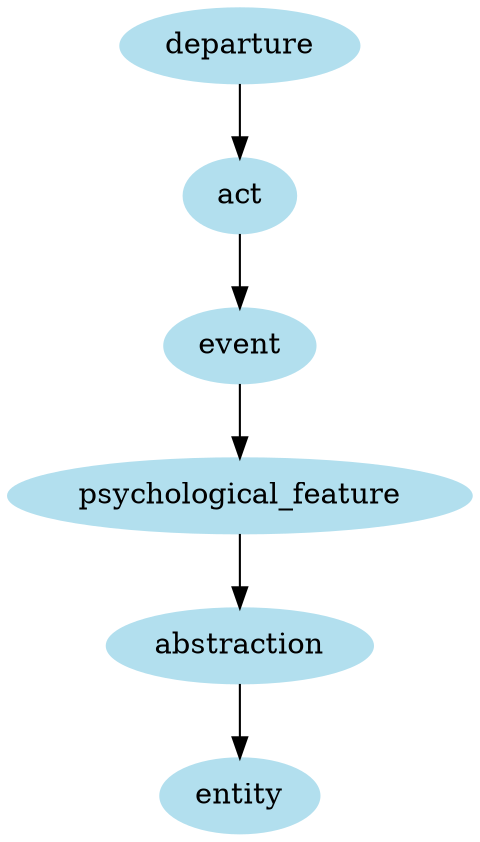 digraph unix {
	node [color=lightblue2 style=filled]
	size="6,6"
	departure -> act
	act -> event
	event -> psychological_feature
	psychological_feature -> abstraction
	abstraction -> entity
}
